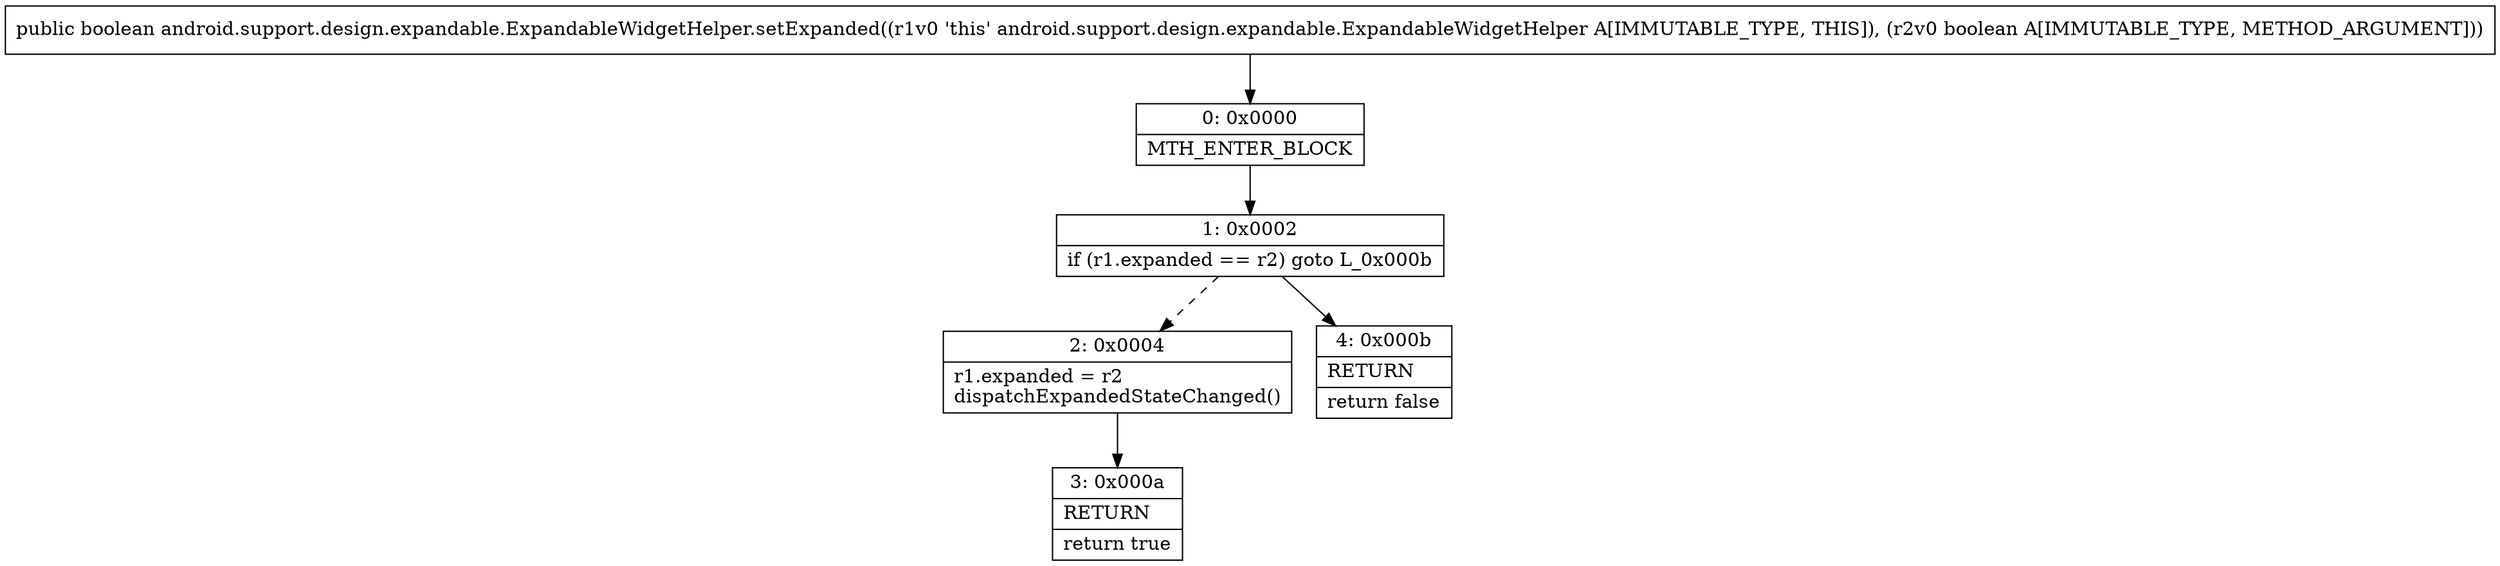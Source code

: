 digraph "CFG forandroid.support.design.expandable.ExpandableWidgetHelper.setExpanded(Z)Z" {
Node_0 [shape=record,label="{0\:\ 0x0000|MTH_ENTER_BLOCK\l}"];
Node_1 [shape=record,label="{1\:\ 0x0002|if (r1.expanded == r2) goto L_0x000b\l}"];
Node_2 [shape=record,label="{2\:\ 0x0004|r1.expanded = r2\ldispatchExpandedStateChanged()\l}"];
Node_3 [shape=record,label="{3\:\ 0x000a|RETURN\l|return true\l}"];
Node_4 [shape=record,label="{4\:\ 0x000b|RETURN\l|return false\l}"];
MethodNode[shape=record,label="{public boolean android.support.design.expandable.ExpandableWidgetHelper.setExpanded((r1v0 'this' android.support.design.expandable.ExpandableWidgetHelper A[IMMUTABLE_TYPE, THIS]), (r2v0 boolean A[IMMUTABLE_TYPE, METHOD_ARGUMENT])) }"];
MethodNode -> Node_0;
Node_0 -> Node_1;
Node_1 -> Node_2[style=dashed];
Node_1 -> Node_4;
Node_2 -> Node_3;
}

